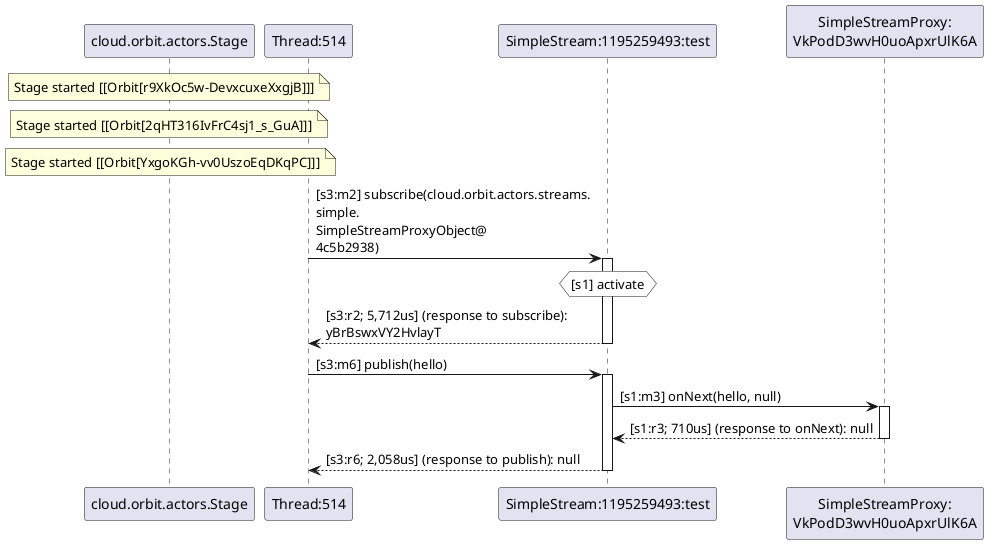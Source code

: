 @startuml
note over "cloud.orbit.actors.Stage": Stage started [[Orbit[r9XkOc5w-DevxcuxeXxgjB]]]
note over "cloud.orbit.actors.Stage": Stage started [[Orbit[2qHT316IvFrC4sj1_s_GuA]]]
note over "cloud.orbit.actors.Stage": Stage started [[Orbit[YxgoKGh-vv0UszoEqDKqPC]]]
"Thread:514" -> "SimpleStream:1195259493:test" : [s3:m2] subscribe(cloud.orbit.actors.streams.\nsimple.\nSimpleStreamProxyObject@\n4c5b2938)
activate "SimpleStream:1195259493:test"
hnote over "SimpleStream:1195259493:test" #white : [s1] activate
"SimpleStream:1195259493:test" --> "Thread:514" : [s3:r2; 5,712us] (response to subscribe): \nyBrBswxVY2HvlayT
deactivate "SimpleStream:1195259493:test"
"Thread:514" -> "SimpleStream:1195259493:test" : [s3:m6] publish(hello)
activate "SimpleStream:1195259493:test"
"SimpleStream:1195259493:test" -> "SimpleStreamProxy:\nVkPodD3wvH0uoApxrUlK6A" : [s1:m3] onNext(hello, null)
activate "SimpleStreamProxy:\nVkPodD3wvH0uoApxrUlK6A"
"SimpleStreamProxy:\nVkPodD3wvH0uoApxrUlK6A" --> "SimpleStream:1195259493:test" : [s1:r3; 710us] (response to onNext): null
deactivate "SimpleStreamProxy:\nVkPodD3wvH0uoApxrUlK6A"
"SimpleStream:1195259493:test" --> "Thread:514" : [s3:r6; 2,058us] (response to publish): null
deactivate "SimpleStream:1195259493:test"
@enduml
